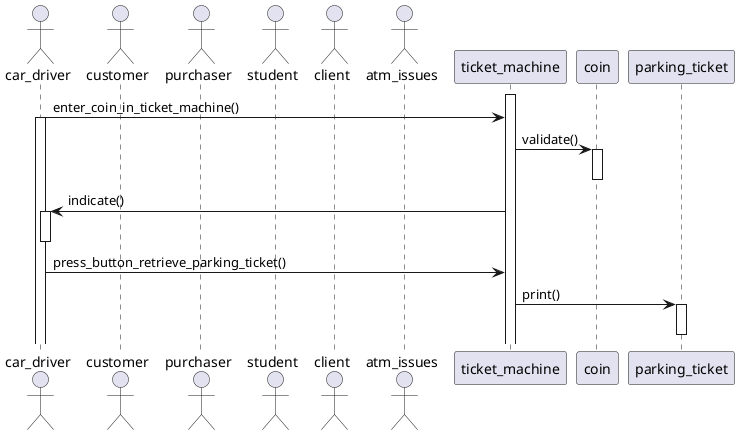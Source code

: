 @startuml
actor car_driver
actor customer
actor purchaser
actor student
actor client
actor atm_issues
participant ticket_machine
activate ticket_machine
car_driver -> ticket_machine: enter_coin_in_ticket_machine()
activate car_driver
participant coin
ticket_machine -> coin: validate()
activate coin
deactivate coin
ticket_machine -> car_driver: indicate()
activate car_driver
deactivate car_driver
car_driver -> ticket_machine: press_button_retrieve_parking_ticket()
participant parking_ticket
ticket_machine -> parking_ticket: print()
activate parking_ticket
deactivate parking_ticket
@enduml
